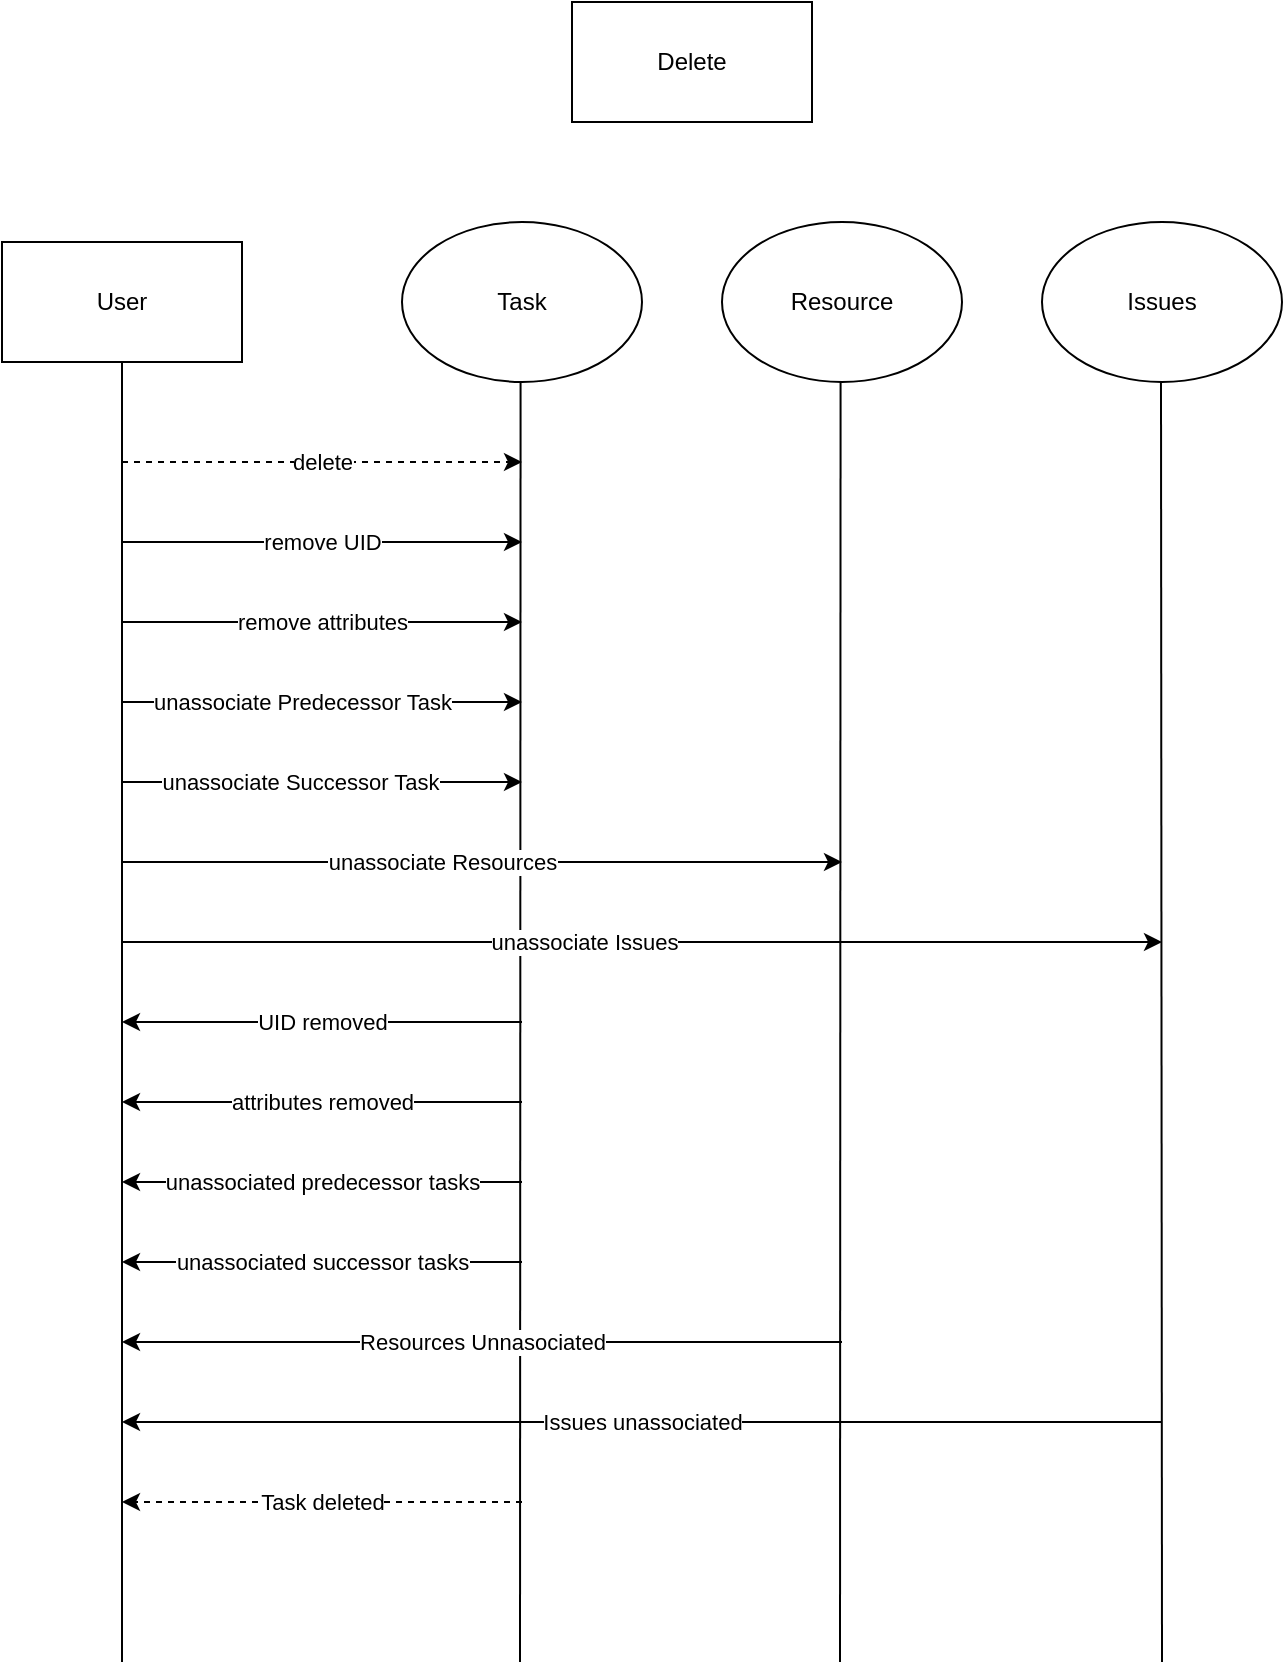 <mxfile version="13.0.9" type="github">
  <diagram id="fuKhKUKI9TPdpv6UsRDI" name="Page-1">
    <mxGraphModel dx="1662" dy="746" grid="1" gridSize="10" guides="1" tooltips="1" connect="1" arrows="1" fold="1" page="1" pageScale="1" pageWidth="850" pageHeight="1100" math="0" shadow="0">
      <root>
        <mxCell id="0" />
        <mxCell id="1" parent="0" />
        <mxCell id="qZje0iIkWgZtfKszHh38-1" value="User" style="rounded=0;whiteSpace=wrap;html=1;" parent="1" vertex="1">
          <mxGeometry x="80" y="170" width="120" height="60" as="geometry" />
        </mxCell>
        <mxCell id="qZje0iIkWgZtfKszHh38-2" value="" style="endArrow=none;html=1;entryX=0.5;entryY=1;entryDx=0;entryDy=0;" parent="1" target="qZje0iIkWgZtfKszHh38-1" edge="1">
          <mxGeometry width="50" height="50" relative="1" as="geometry">
            <mxPoint x="140" y="880" as="sourcePoint" />
            <mxPoint x="170" y="440" as="targetPoint" />
          </mxGeometry>
        </mxCell>
        <mxCell id="qZje0iIkWgZtfKszHh38-3" value="Task" style="ellipse;whiteSpace=wrap;html=1;" parent="1" vertex="1">
          <mxGeometry x="280" y="160" width="120" height="80" as="geometry" />
        </mxCell>
        <mxCell id="qZje0iIkWgZtfKszHh38-4" value="Resource" style="ellipse;whiteSpace=wrap;html=1;" parent="1" vertex="1">
          <mxGeometry x="440" y="160" width="120" height="80" as="geometry" />
        </mxCell>
        <mxCell id="qZje0iIkWgZtfKszHh38-6" value="" style="endArrow=none;html=1;entryX=0.5;entryY=1;entryDx=0;entryDy=0;" parent="1" edge="1">
          <mxGeometry width="50" height="50" relative="1" as="geometry">
            <mxPoint x="339" y="880" as="sourcePoint" />
            <mxPoint x="339.29" y="240" as="targetPoint" />
          </mxGeometry>
        </mxCell>
        <mxCell id="qZje0iIkWgZtfKszHh38-7" value="" style="endArrow=none;html=1;entryX=0.5;entryY=1;entryDx=0;entryDy=0;" parent="1" edge="1">
          <mxGeometry width="50" height="50" relative="1" as="geometry">
            <mxPoint x="499" y="880" as="sourcePoint" />
            <mxPoint x="499.29" y="240" as="targetPoint" />
          </mxGeometry>
        </mxCell>
        <mxCell id="qZje0iIkWgZtfKszHh38-17" value="Issues" style="ellipse;whiteSpace=wrap;html=1;" parent="1" vertex="1">
          <mxGeometry x="600" y="160" width="120" height="80" as="geometry" />
        </mxCell>
        <mxCell id="uHhbq6WGqlBZ4b7MEo-g-2" value="" style="endArrow=none;html=1;entryX=0.5;entryY=1;entryDx=0;entryDy=0;" parent="1" edge="1">
          <mxGeometry width="50" height="50" relative="1" as="geometry">
            <mxPoint x="660" y="880" as="sourcePoint" />
            <mxPoint x="659.5" y="240" as="targetPoint" />
          </mxGeometry>
        </mxCell>
        <mxCell id="uHhbq6WGqlBZ4b7MEo-g-4" value="delete" style="endArrow=classic;dashed=1;html=1;" parent="1" edge="1">
          <mxGeometry width="160" relative="1" as="geometry">
            <mxPoint x="140" y="280" as="sourcePoint" />
            <mxPoint x="340" y="280" as="targetPoint" />
          </mxGeometry>
        </mxCell>
        <mxCell id="uHhbq6WGqlBZ4b7MEo-g-6" value="unassociate Resources" style="endArrow=classic;html=1;" parent="1" edge="1">
          <mxGeometry x="-0.111" width="50" height="50" relative="1" as="geometry">
            <mxPoint x="140" y="480" as="sourcePoint" />
            <mxPoint x="500" y="480" as="targetPoint" />
            <mxPoint as="offset" />
          </mxGeometry>
        </mxCell>
        <mxCell id="uHhbq6WGqlBZ4b7MEo-g-8" value="unassociate Predecessor Task" style="endArrow=classic;html=1;" parent="1" edge="1">
          <mxGeometry x="-0.1" width="50" height="50" relative="1" as="geometry">
            <mxPoint x="140" y="400" as="sourcePoint" />
            <mxPoint x="340" y="400" as="targetPoint" />
            <mxPoint as="offset" />
          </mxGeometry>
        </mxCell>
        <mxCell id="uHhbq6WGqlBZ4b7MEo-g-9" value="unassociate Successor Task" style="endArrow=classic;html=1;" parent="1" edge="1">
          <mxGeometry x="-0.111" width="50" height="50" relative="1" as="geometry">
            <mxPoint x="140" y="440" as="sourcePoint" />
            <mxPoint x="340" y="440" as="targetPoint" />
            <mxPoint as="offset" />
          </mxGeometry>
        </mxCell>
        <mxCell id="uHhbq6WGqlBZ4b7MEo-g-10" value="unassociate Issues" style="endArrow=classic;html=1;" parent="1" edge="1">
          <mxGeometry x="-0.111" width="50" height="50" relative="1" as="geometry">
            <mxPoint x="140" y="520" as="sourcePoint" />
            <mxPoint x="660" y="520" as="targetPoint" />
            <mxPoint as="offset" />
          </mxGeometry>
        </mxCell>
        <mxCell id="uHhbq6WGqlBZ4b7MEo-g-11" value="remove attributes" style="endArrow=classic;html=1;" parent="1" edge="1">
          <mxGeometry width="160" relative="1" as="geometry">
            <mxPoint x="140" y="360" as="sourcePoint" />
            <mxPoint x="340" y="360" as="targetPoint" />
            <Array as="points">
              <mxPoint x="240" y="360" />
            </Array>
            <mxPoint as="offset" />
          </mxGeometry>
        </mxCell>
        <mxCell id="uHhbq6WGqlBZ4b7MEo-g-12" value="attributes removed" style="endArrow=classic;html=1;" parent="1" edge="1">
          <mxGeometry width="50" height="50" relative="1" as="geometry">
            <mxPoint x="340" y="600" as="sourcePoint" />
            <mxPoint x="140" y="600" as="targetPoint" />
            <mxPoint as="offset" />
          </mxGeometry>
        </mxCell>
        <mxCell id="uHhbq6WGqlBZ4b7MEo-g-13" value="Resources Unnasociated" style="endArrow=classic;html=1;" parent="1" edge="1">
          <mxGeometry width="50" height="50" relative="1" as="geometry">
            <mxPoint x="500" y="720" as="sourcePoint" />
            <mxPoint x="140" y="720" as="targetPoint" />
            <mxPoint as="offset" />
          </mxGeometry>
        </mxCell>
        <mxCell id="uHhbq6WGqlBZ4b7MEo-g-14" value="unassociated predecessor tasks" style="endArrow=classic;html=1;" parent="1" edge="1">
          <mxGeometry width="50" height="50" relative="1" as="geometry">
            <mxPoint x="340" y="640" as="sourcePoint" />
            <mxPoint x="140" y="640" as="targetPoint" />
            <mxPoint as="offset" />
          </mxGeometry>
        </mxCell>
        <mxCell id="uHhbq6WGqlBZ4b7MEo-g-15" value="unassociated successor tasks" style="endArrow=classic;html=1;" parent="1" edge="1">
          <mxGeometry width="50" height="50" relative="1" as="geometry">
            <mxPoint x="340" y="680" as="sourcePoint" />
            <mxPoint x="140" y="680" as="targetPoint" />
            <mxPoint as="offset" />
          </mxGeometry>
        </mxCell>
        <mxCell id="uHhbq6WGqlBZ4b7MEo-g-16" value="Issues unassociated" style="endArrow=classic;html=1;" parent="1" edge="1">
          <mxGeometry width="50" height="50" relative="1" as="geometry">
            <mxPoint x="660" y="760" as="sourcePoint" />
            <mxPoint x="140" y="760" as="targetPoint" />
            <mxPoint as="offset" />
          </mxGeometry>
        </mxCell>
        <mxCell id="uHhbq6WGqlBZ4b7MEo-g-17" value="Task deleted" style="endArrow=classic;dashed=1;html=1;" parent="1" edge="1">
          <mxGeometry width="50" height="50" relative="1" as="geometry">
            <mxPoint x="340" y="800" as="sourcePoint" />
            <mxPoint x="140" y="800" as="targetPoint" />
            <mxPoint as="offset" />
          </mxGeometry>
        </mxCell>
        <mxCell id="0tvfIhuJXahXTaXwLOik-1" value="UID removed" style="endArrow=classic;html=1;" parent="1" edge="1">
          <mxGeometry width="50" height="50" relative="1" as="geometry">
            <mxPoint x="340" y="560" as="sourcePoint" />
            <mxPoint x="140" y="560" as="targetPoint" />
            <mxPoint as="offset" />
          </mxGeometry>
        </mxCell>
        <mxCell id="0tvfIhuJXahXTaXwLOik-2" value="remove UID" style="endArrow=classic;html=1;" parent="1" edge="1">
          <mxGeometry width="160" relative="1" as="geometry">
            <mxPoint x="140" y="320" as="sourcePoint" />
            <mxPoint x="340" y="320" as="targetPoint" />
            <Array as="points">
              <mxPoint x="240" y="320" />
            </Array>
            <mxPoint as="offset" />
          </mxGeometry>
        </mxCell>
        <mxCell id="ZtSHgXul3dPWaHXQsrfd-1" value="Delete" style="rounded=0;whiteSpace=wrap;html=1;" vertex="1" parent="1">
          <mxGeometry x="365" y="50" width="120" height="60" as="geometry" />
        </mxCell>
      </root>
    </mxGraphModel>
  </diagram>
</mxfile>
